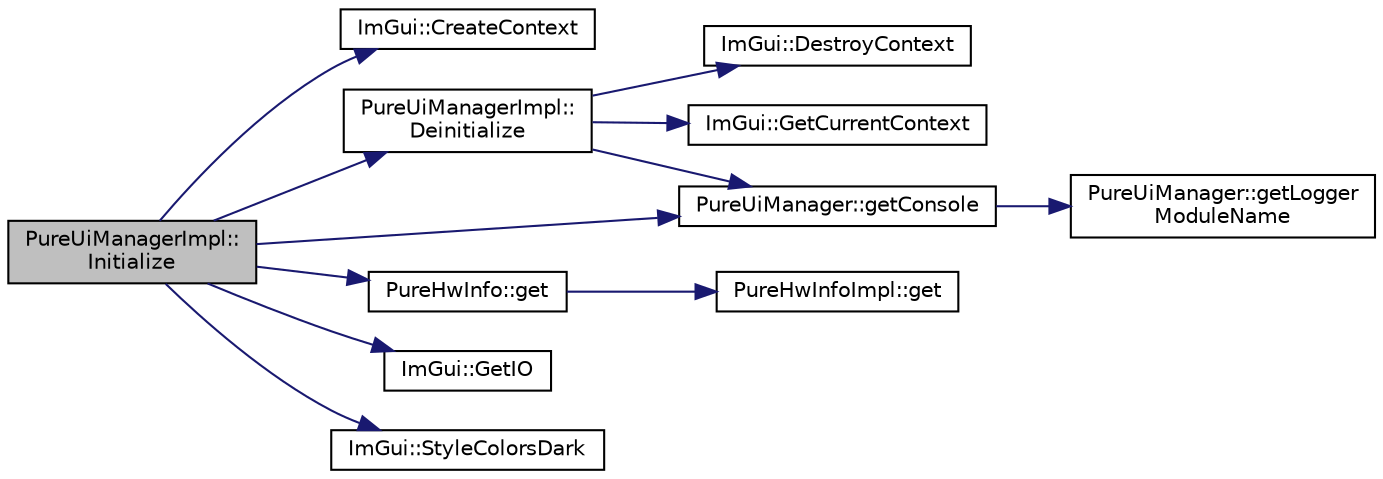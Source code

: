 digraph "PureUiManagerImpl::Initialize"
{
 // LATEX_PDF_SIZE
  edge [fontname="Helvetica",fontsize="10",labelfontname="Helvetica",labelfontsize="10"];
  node [fontname="Helvetica",fontsize="10",shape=record];
  rankdir="LR";
  Node1 [label="PureUiManagerImpl::\lInitialize",height=0.2,width=0.4,color="black", fillcolor="grey75", style="filled", fontcolor="black",tooltip="Sets members to real values within the singleton instance."];
  Node1 -> Node2 [color="midnightblue",fontsize="10",style="solid",fontname="Helvetica"];
  Node2 [label="ImGui::CreateContext",height=0.2,width=0.4,color="black", fillcolor="white", style="filled",URL="$namespace_im_gui.html#a22f09dfd10b174a8e841c834faf64aec",tooltip=" "];
  Node1 -> Node3 [color="midnightblue",fontsize="10",style="solid",fontname="Helvetica"];
  Node3 [label="PureUiManagerImpl::\lDeinitialize",height=0.2,width=0.4,color="black", fillcolor="white", style="filled",URL="$class_pure_ui_manager_impl.html#a2f351c46658b031a90f285105f4b9b28",tooltip="This deletes all UI elements and allocated resources, Initialize() can be called again later."];
  Node3 -> Node4 [color="midnightblue",fontsize="10",style="solid",fontname="Helvetica"];
  Node4 [label="ImGui::DestroyContext",height=0.2,width=0.4,color="black", fillcolor="white", style="filled",URL="$namespace_im_gui.html#a1376d580c364fb64264c7a16538a8dfb",tooltip=" "];
  Node3 -> Node5 [color="midnightblue",fontsize="10",style="solid",fontname="Helvetica"];
  Node5 [label="PureUiManager::getConsole",height=0.2,width=0.4,color="black", fillcolor="white", style="filled",URL="$class_pure_ui_manager.html#a15492feec32afcd6b3c0c27fe80a91f9",tooltip="Returns access to console preset with logger module name as this class."];
  Node5 -> Node6 [color="midnightblue",fontsize="10",style="solid",fontname="Helvetica"];
  Node6 [label="PureUiManager::getLogger\lModuleName",height=0.2,width=0.4,color="black", fillcolor="white", style="filled",URL="$class_pure_ui_manager.html#a9bb3bc209c163d824574cbd744a68a78",tooltip="Returns the logger module name of this class."];
  Node3 -> Node7 [color="midnightblue",fontsize="10",style="solid",fontname="Helvetica"];
  Node7 [label="ImGui::GetCurrentContext",height=0.2,width=0.4,color="black", fillcolor="white", style="filled",URL="$namespace_im_gui.html#a3a3cb12a2e8fead9d14876bdeedcb945",tooltip=" "];
  Node1 -> Node8 [color="midnightblue",fontsize="10",style="solid",fontname="Helvetica"];
  Node8 [label="PureHwInfo::get",height=0.2,width=0.4,color="black", fillcolor="white", style="filled",URL="$class_pure_hw_info.html#a5d801d548489e9f6c9a3485b8979af3f",tooltip="Gets the singleton instance."];
  Node8 -> Node9 [color="midnightblue",fontsize="10",style="solid",fontname="Helvetica"];
  Node9 [label="PureHwInfoImpl::get",height=0.2,width=0.4,color="black", fillcolor="white", style="filled",URL="$class_pure_hw_info_impl.html#a54faedd6ce3a5750139d457f4a8a22f2",tooltip="Gets the singleton instance."];
  Node1 -> Node5 [color="midnightblue",fontsize="10",style="solid",fontname="Helvetica"];
  Node1 -> Node10 [color="midnightblue",fontsize="10",style="solid",fontname="Helvetica"];
  Node10 [label="ImGui::GetIO",height=0.2,width=0.4,color="black", fillcolor="white", style="filled",URL="$namespace_im_gui.html#a8a958f989d5d1618cb1a4070f2a9f96d",tooltip=" "];
  Node1 -> Node11 [color="midnightblue",fontsize="10",style="solid",fontname="Helvetica"];
  Node11 [label="ImGui::StyleColorsDark",height=0.2,width=0.4,color="black", fillcolor="white", style="filled",URL="$namespace_im_gui.html#aedb28c515ed45e5d8b5a3bf4bcf663d8",tooltip=" "];
}

